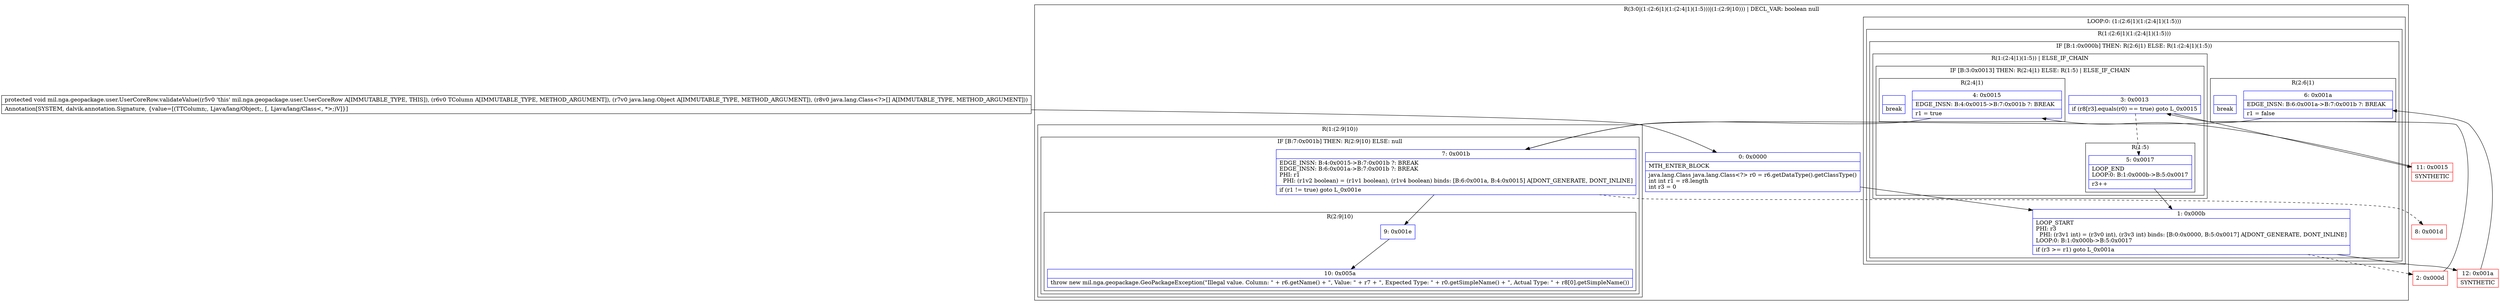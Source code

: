 digraph "CFG formil.nga.geopackage.user.UserCoreRow.validateValue(Lmil\/nga\/geopackage\/user\/UserColumn;Ljava\/lang\/Object;[Ljava\/lang\/Class;)V" {
subgraph cluster_Region_26574615 {
label = "R(3:0|(1:(2:6|1)(1:(2:4|1)(1:5)))|(1:(2:9|10))) | DECL_VAR: boolean null\l";
node [shape=record,color=blue];
Node_0 [shape=record,label="{0\:\ 0x0000|MTH_ENTER_BLOCK\l|java.lang.Class java.lang.Class\<?\> r0 = r6.getDataType().getClassType()\lint int r1 = r8.length\lint r3 = 0\l}"];
subgraph cluster_LoopRegion_1647347926 {
label = "LOOP:0: (1:(2:6|1)(1:(2:4|1)(1:5)))";
node [shape=record,color=blue];
subgraph cluster_Region_1857860872 {
label = "R(1:(2:6|1)(1:(2:4|1)(1:5)))";
node [shape=record,color=blue];
subgraph cluster_IfRegion_129304303 {
label = "IF [B:1:0x000b] THEN: R(2:6|1) ELSE: R(1:(2:4|1)(1:5))";
node [shape=record,color=blue];
Node_1 [shape=record,label="{1\:\ 0x000b|LOOP_START\lPHI: r3 \l  PHI: (r3v1 int) = (r3v0 int), (r3v3 int) binds: [B:0:0x0000, B:5:0x0017] A[DONT_GENERATE, DONT_INLINE]\lLOOP:0: B:1:0x000b\-\>B:5:0x0017\l|if (r3 \>= r1) goto L_0x001a\l}"];
subgraph cluster_Region_2087164249 {
label = "R(2:6|1)";
node [shape=record,color=blue];
Node_6 [shape=record,label="{6\:\ 0x001a|EDGE_INSN: B:6:0x001a\-\>B:7:0x001b ?: BREAK  \l|r1 = false\l}"];
Node_InsnContainer_1774996206 [shape=record,label="{|break\l}"];
}
subgraph cluster_Region_1724199198 {
label = "R(1:(2:4|1)(1:5)) | ELSE_IF_CHAIN\l";
node [shape=record,color=blue];
subgraph cluster_IfRegion_1080177882 {
label = "IF [B:3:0x0013] THEN: R(2:4|1) ELSE: R(1:5) | ELSE_IF_CHAIN\l";
node [shape=record,color=blue];
Node_3 [shape=record,label="{3\:\ 0x0013|if (r8[r3].equals(r0) == true) goto L_0x0015\l}"];
subgraph cluster_Region_902308026 {
label = "R(2:4|1)";
node [shape=record,color=blue];
Node_4 [shape=record,label="{4\:\ 0x0015|EDGE_INSN: B:4:0x0015\-\>B:7:0x001b ?: BREAK  \l|r1 = true\l}"];
Node_InsnContainer_13984552 [shape=record,label="{|break\l}"];
}
subgraph cluster_Region_762490057 {
label = "R(1:5)";
node [shape=record,color=blue];
Node_5 [shape=record,label="{5\:\ 0x0017|LOOP_END\lLOOP:0: B:1:0x000b\-\>B:5:0x0017\l|r3++\l}"];
}
}
}
}
}
}
subgraph cluster_Region_189436623 {
label = "R(1:(2:9|10))";
node [shape=record,color=blue];
subgraph cluster_IfRegion_5911154 {
label = "IF [B:7:0x001b] THEN: R(2:9|10) ELSE: null";
node [shape=record,color=blue];
Node_7 [shape=record,label="{7\:\ 0x001b|EDGE_INSN: B:4:0x0015\-\>B:7:0x001b ?: BREAK  \lEDGE_INSN: B:6:0x001a\-\>B:7:0x001b ?: BREAK  \lPHI: r1 \l  PHI: (r1v2 boolean) = (r1v1 boolean), (r1v4 boolean) binds: [B:6:0x001a, B:4:0x0015] A[DONT_GENERATE, DONT_INLINE]\l|if (r1 != true) goto L_0x001e\l}"];
subgraph cluster_Region_1344481471 {
label = "R(2:9|10)";
node [shape=record,color=blue];
Node_9 [shape=record,label="{9\:\ 0x001e}"];
Node_10 [shape=record,label="{10\:\ 0x005a|throw new mil.nga.geopackage.GeoPackageException(\"Illegal value. Column: \" + r6.getName() + \", Value: \" + r7 + \", Expected Type: \" + r0.getSimpleName() + \", Actual Type: \" + r8[0].getSimpleName())\l}"];
}
}
}
}
Node_2 [shape=record,color=red,label="{2\:\ 0x000d}"];
Node_8 [shape=record,color=red,label="{8\:\ 0x001d}"];
Node_11 [shape=record,color=red,label="{11\:\ 0x0015|SYNTHETIC\l}"];
Node_12 [shape=record,color=red,label="{12\:\ 0x001a|SYNTHETIC\l}"];
MethodNode[shape=record,label="{protected void mil.nga.geopackage.user.UserCoreRow.validateValue((r5v0 'this' mil.nga.geopackage.user.UserCoreRow A[IMMUTABLE_TYPE, THIS]), (r6v0 TColumn A[IMMUTABLE_TYPE, METHOD_ARGUMENT]), (r7v0 java.lang.Object A[IMMUTABLE_TYPE, METHOD_ARGUMENT]), (r8v0 java.lang.Class\<?\>[] A[IMMUTABLE_TYPE, METHOD_ARGUMENT]))  | Annotation[SYSTEM, dalvik.annotation.Signature, \{value=[(TTColumn;, Ljava\/lang\/Object;, [, Ljava\/lang\/Class\<, *\>;)V]\}]\l}"];
MethodNode -> Node_0;
Node_0 -> Node_1;
Node_1 -> Node_2[style=dashed];
Node_1 -> Node_12;
Node_6 -> Node_7;
Node_3 -> Node_5[style=dashed];
Node_3 -> Node_11;
Node_4 -> Node_7;
Node_5 -> Node_1;
Node_7 -> Node_8[style=dashed];
Node_7 -> Node_9;
Node_9 -> Node_10;
Node_2 -> Node_3;
Node_11 -> Node_4;
Node_12 -> Node_6;
}

